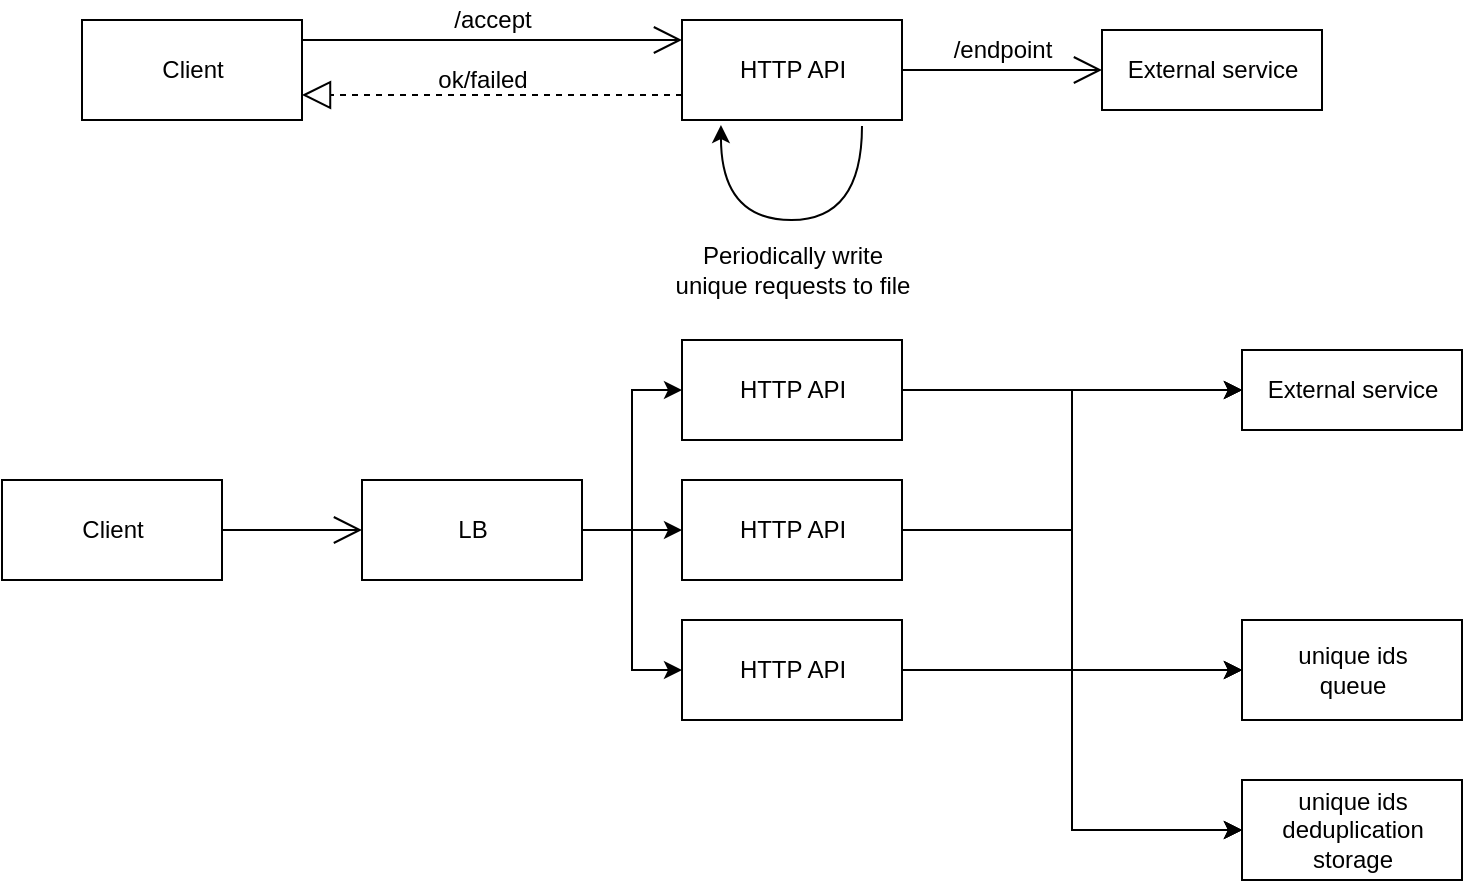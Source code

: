 <mxfile version="15.4.0" type="device"><diagram id="DJKgIQTgB1Drg0WGY1dr" name="Page-1"><mxGraphModel dx="1089" dy="850" grid="1" gridSize="10" guides="1" tooltips="1" connect="1" arrows="1" fold="1" page="1" pageScale="1" pageWidth="850" pageHeight="1100" math="0" shadow="0"><root><mxCell id="0"/><mxCell id="1" parent="0"/><mxCell id="BgotW1pmNZSXXTke1IrV-1" value="Client" style="html=1;" parent="1" vertex="1"><mxGeometry x="100" y="180" width="110" height="50" as="geometry"/></mxCell><mxCell id="BgotW1pmNZSXXTke1IrV-2" value="HTTP API" style="html=1;" parent="1" vertex="1"><mxGeometry x="400" y="180" width="110" height="50" as="geometry"/></mxCell><mxCell id="BgotW1pmNZSXXTke1IrV-4" value="" style="endArrow=open;endFill=1;endSize=12;html=1;rounded=0;edgeStyle=orthogonalEdgeStyle;exitX=1;exitY=0.5;exitDx=0;exitDy=0;" parent="1" source="BgotW1pmNZSXXTke1IrV-1" target="BgotW1pmNZSXXTke1IrV-2" edge="1"><mxGeometry width="160" relative="1" as="geometry"><mxPoint x="470" y="440" as="sourcePoint"/><mxPoint x="630" y="440" as="targetPoint"/><Array as="points"><mxPoint x="210" y="190"/></Array></mxGeometry></mxCell><mxCell id="BgotW1pmNZSXXTke1IrV-5" value="/accept" style="text;html=1;align=center;verticalAlign=middle;resizable=0;points=[];autosize=1;strokeColor=none;fillColor=none;" parent="1" vertex="1"><mxGeometry x="280" y="170" width="50" height="20" as="geometry"/></mxCell><mxCell id="BgotW1pmNZSXXTke1IrV-6" value="" style="endArrow=block;dashed=1;endFill=0;endSize=12;html=1;rounded=0;edgeStyle=orthogonalEdgeStyle;entryX=1;entryY=0.75;entryDx=0;entryDy=0;exitX=0;exitY=0.75;exitDx=0;exitDy=0;" parent="1" source="BgotW1pmNZSXXTke1IrV-2" target="BgotW1pmNZSXXTke1IrV-1" edge="1"><mxGeometry width="160" relative="1" as="geometry"><mxPoint x="470" y="440" as="sourcePoint"/><mxPoint x="630" y="440" as="targetPoint"/></mxGeometry></mxCell><mxCell id="BgotW1pmNZSXXTke1IrV-7" value="ok/failed" style="text;html=1;align=center;verticalAlign=middle;resizable=0;points=[];autosize=1;strokeColor=none;fillColor=none;" parent="1" vertex="1"><mxGeometry x="270" y="200" width="60" height="20" as="geometry"/></mxCell><mxCell id="BgotW1pmNZSXXTke1IrV-8" value="External service" style="html=1;" parent="1" vertex="1"><mxGeometry x="610" y="185" width="110" height="40" as="geometry"/></mxCell><mxCell id="BgotW1pmNZSXXTke1IrV-9" value="" style="endArrow=open;endFill=1;endSize=12;html=1;rounded=0;edgeStyle=orthogonalEdgeStyle;exitX=1;exitY=0.5;exitDx=0;exitDy=0;entryX=0;entryY=0.5;entryDx=0;entryDy=0;" parent="1" source="BgotW1pmNZSXXTke1IrV-2" target="BgotW1pmNZSXXTke1IrV-8" edge="1"><mxGeometry width="160" relative="1" as="geometry"><mxPoint x="470" y="440" as="sourcePoint"/><mxPoint x="630" y="440" as="targetPoint"/></mxGeometry></mxCell><mxCell id="BgotW1pmNZSXXTke1IrV-10" value="/endpoint" style="text;html=1;align=center;verticalAlign=middle;resizable=0;points=[];autosize=1;strokeColor=none;fillColor=none;" parent="1" vertex="1"><mxGeometry x="525" y="185" width="70" height="20" as="geometry"/></mxCell><mxCell id="BgotW1pmNZSXXTke1IrV-16" value="" style="curved=1;endArrow=classic;html=1;rounded=0;edgeStyle=orthogonalEdgeStyle;entryX=0.177;entryY=1.05;entryDx=0;entryDy=0;entryPerimeter=0;" parent="1" target="BgotW1pmNZSXXTke1IrV-2" edge="1"><mxGeometry width="50" height="50" relative="1" as="geometry"><mxPoint x="490" y="233" as="sourcePoint"/><mxPoint x="570" y="420" as="targetPoint"/><Array as="points"><mxPoint x="490" y="280"/><mxPoint x="420" y="280"/></Array></mxGeometry></mxCell><mxCell id="BgotW1pmNZSXXTke1IrV-17" value="Periodically write &lt;br&gt;unique requests to file" style="text;html=1;align=center;verticalAlign=middle;resizable=0;points=[];autosize=1;strokeColor=none;fillColor=none;" parent="1" vertex="1"><mxGeometry x="390" y="290" width="130" height="30" as="geometry"/></mxCell><mxCell id="JRC5Hcs2e-lq_iw2X2OK-1" value="Client" style="html=1;" parent="1" vertex="1"><mxGeometry x="60" y="410" width="110" height="50" as="geometry"/></mxCell><mxCell id="JRC5Hcs2e-lq_iw2X2OK-11" style="edgeStyle=orthogonalEdgeStyle;rounded=0;orthogonalLoop=1;jettySize=auto;html=1;entryX=0;entryY=0.5;entryDx=0;entryDy=0;" parent="1" source="JRC5Hcs2e-lq_iw2X2OK-2" target="JRC5Hcs2e-lq_iw2X2OK-3" edge="1"><mxGeometry relative="1" as="geometry"/></mxCell><mxCell id="JRC5Hcs2e-lq_iw2X2OK-19" style="edgeStyle=orthogonalEdgeStyle;rounded=0;orthogonalLoop=1;jettySize=auto;html=1;entryX=0;entryY=0.5;entryDx=0;entryDy=0;" parent="1" source="JRC5Hcs2e-lq_iw2X2OK-2" target="JRC5Hcs2e-lq_iw2X2OK-16" edge="1"><mxGeometry relative="1" as="geometry"/></mxCell><mxCell id="u-iymaSUgVMNPr_wOzF8-3" style="edgeStyle=orthogonalEdgeStyle;rounded=0;orthogonalLoop=1;jettySize=auto;html=1;entryX=0;entryY=0.5;entryDx=0;entryDy=0;" parent="1" source="JRC5Hcs2e-lq_iw2X2OK-2" target="u-iymaSUgVMNPr_wOzF8-1" edge="1"><mxGeometry relative="1" as="geometry"/></mxCell><mxCell id="JRC5Hcs2e-lq_iw2X2OK-2" value="HTTP API" style="html=1;" parent="1" vertex="1"><mxGeometry x="400" y="410" width="110" height="50" as="geometry"/></mxCell><mxCell id="JRC5Hcs2e-lq_iw2X2OK-3" value="External service" style="html=1;" parent="1" vertex="1"><mxGeometry x="680" y="345" width="110" height="40" as="geometry"/></mxCell><mxCell id="JRC5Hcs2e-lq_iw2X2OK-8" style="edgeStyle=orthogonalEdgeStyle;rounded=0;orthogonalLoop=1;jettySize=auto;html=1;entryX=0;entryY=0.5;entryDx=0;entryDy=0;" parent="1" source="JRC5Hcs2e-lq_iw2X2OK-4" target="JRC5Hcs2e-lq_iw2X2OK-2" edge="1"><mxGeometry relative="1" as="geometry"/></mxCell><mxCell id="JRC5Hcs2e-lq_iw2X2OK-9" style="edgeStyle=orthogonalEdgeStyle;rounded=0;orthogonalLoop=1;jettySize=auto;html=1;entryX=0;entryY=0.5;entryDx=0;entryDy=0;" parent="1" source="JRC5Hcs2e-lq_iw2X2OK-4" target="JRC5Hcs2e-lq_iw2X2OK-6" edge="1"><mxGeometry relative="1" as="geometry"/></mxCell><mxCell id="JRC5Hcs2e-lq_iw2X2OK-10" style="edgeStyle=orthogonalEdgeStyle;rounded=0;orthogonalLoop=1;jettySize=auto;html=1;entryX=0;entryY=0.5;entryDx=0;entryDy=0;" parent="1" source="JRC5Hcs2e-lq_iw2X2OK-4" target="JRC5Hcs2e-lq_iw2X2OK-5" edge="1"><mxGeometry relative="1" as="geometry"/></mxCell><mxCell id="JRC5Hcs2e-lq_iw2X2OK-4" value="LB" style="html=1;" parent="1" vertex="1"><mxGeometry x="240" y="410" width="110" height="50" as="geometry"/></mxCell><mxCell id="JRC5Hcs2e-lq_iw2X2OK-13" style="edgeStyle=orthogonalEdgeStyle;rounded=0;orthogonalLoop=1;jettySize=auto;html=1;entryX=0;entryY=0.5;entryDx=0;entryDy=0;" parent="1" source="JRC5Hcs2e-lq_iw2X2OK-5" target="JRC5Hcs2e-lq_iw2X2OK-3" edge="1"><mxGeometry relative="1" as="geometry"/></mxCell><mxCell id="JRC5Hcs2e-lq_iw2X2OK-18" style="edgeStyle=orthogonalEdgeStyle;rounded=0;orthogonalLoop=1;jettySize=auto;html=1;entryX=0;entryY=0.5;entryDx=0;entryDy=0;" parent="1" source="JRC5Hcs2e-lq_iw2X2OK-5" target="JRC5Hcs2e-lq_iw2X2OK-16" edge="1"><mxGeometry relative="1" as="geometry"/></mxCell><mxCell id="u-iymaSUgVMNPr_wOzF8-4" style="edgeStyle=orthogonalEdgeStyle;rounded=0;orthogonalLoop=1;jettySize=auto;html=1;entryX=0;entryY=0.5;entryDx=0;entryDy=0;" parent="1" source="JRC5Hcs2e-lq_iw2X2OK-5" target="u-iymaSUgVMNPr_wOzF8-1" edge="1"><mxGeometry relative="1" as="geometry"/></mxCell><mxCell id="JRC5Hcs2e-lq_iw2X2OK-5" value="HTTP API" style="html=1;" parent="1" vertex="1"><mxGeometry x="400" y="480" width="110" height="50" as="geometry"/></mxCell><mxCell id="JRC5Hcs2e-lq_iw2X2OK-14" style="edgeStyle=orthogonalEdgeStyle;rounded=0;orthogonalLoop=1;jettySize=auto;html=1;entryX=0;entryY=0.5;entryDx=0;entryDy=0;" parent="1" source="JRC5Hcs2e-lq_iw2X2OK-6" target="JRC5Hcs2e-lq_iw2X2OK-3" edge="1"><mxGeometry relative="1" as="geometry"/></mxCell><mxCell id="JRC5Hcs2e-lq_iw2X2OK-20" style="edgeStyle=orthogonalEdgeStyle;rounded=0;orthogonalLoop=1;jettySize=auto;html=1;entryX=0;entryY=0.5;entryDx=0;entryDy=0;" parent="1" source="JRC5Hcs2e-lq_iw2X2OK-6" target="JRC5Hcs2e-lq_iw2X2OK-16" edge="1"><mxGeometry relative="1" as="geometry"/></mxCell><mxCell id="u-iymaSUgVMNPr_wOzF8-2" style="edgeStyle=orthogonalEdgeStyle;rounded=0;orthogonalLoop=1;jettySize=auto;html=1;entryX=0;entryY=0.5;entryDx=0;entryDy=0;" parent="1" source="JRC5Hcs2e-lq_iw2X2OK-6" target="u-iymaSUgVMNPr_wOzF8-1" edge="1"><mxGeometry relative="1" as="geometry"/></mxCell><mxCell id="JRC5Hcs2e-lq_iw2X2OK-6" value="HTTP API" style="html=1;" parent="1" vertex="1"><mxGeometry x="400" y="340" width="110" height="50" as="geometry"/></mxCell><mxCell id="JRC5Hcs2e-lq_iw2X2OK-7" value="" style="endArrow=open;endFill=1;endSize=12;html=1;rounded=0;edgeStyle=orthogonalEdgeStyle;exitX=1;exitY=0.5;exitDx=0;exitDy=0;" parent="1" source="JRC5Hcs2e-lq_iw2X2OK-1" edge="1"><mxGeometry width="160" relative="1" as="geometry"><mxPoint x="340" y="380" as="sourcePoint"/><mxPoint x="240" y="435" as="targetPoint"/></mxGeometry></mxCell><mxCell id="JRC5Hcs2e-lq_iw2X2OK-16" value="unique ids&lt;br&gt;queue" style="html=1;" parent="1" vertex="1"><mxGeometry x="680" y="480" width="110" height="50" as="geometry"/></mxCell><mxCell id="u-iymaSUgVMNPr_wOzF8-1" value="unique ids&lt;br&gt;deduplication &lt;br&gt;storage" style="html=1;" parent="1" vertex="1"><mxGeometry x="680" y="560" width="110" height="50" as="geometry"/></mxCell></root></mxGraphModel></diagram></mxfile>